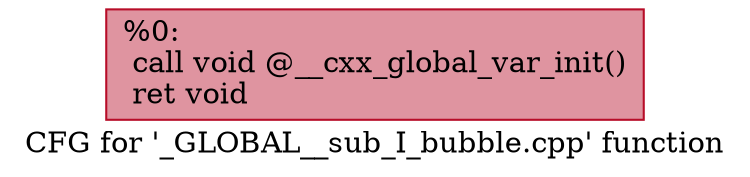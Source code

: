 digraph "CFG for '_GLOBAL__sub_I_bubble.cpp' function" {
	label="CFG for '_GLOBAL__sub_I_bubble.cpp' function";

	Node0x229cc080ad0 [shape=record,color="#b70d28ff", style=filled, fillcolor="#b70d2870",label="{%0:\l  call void @__cxx_global_var_init()\l  ret void\l}"];
}
